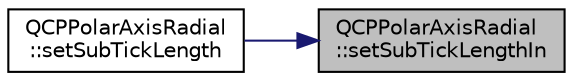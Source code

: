 digraph "QCPPolarAxisRadial::setSubTickLengthIn"
{
 // LATEX_PDF_SIZE
  edge [fontname="Helvetica",fontsize="10",labelfontname="Helvetica",labelfontsize="10"];
  node [fontname="Helvetica",fontsize="10",shape=record];
  rankdir="RL";
  Node1 [label="QCPPolarAxisRadial\l::setSubTickLengthIn",height=0.2,width=0.4,color="black", fillcolor="grey75", style="filled", fontcolor="black",tooltip=" "];
  Node1 -> Node2 [dir="back",color="midnightblue",fontsize="10",style="solid",fontname="Helvetica"];
  Node2 [label="QCPPolarAxisRadial\l::setSubTickLength",height=0.2,width=0.4,color="black", fillcolor="white", style="filled",URL="$classQCPPolarAxisRadial.html#ae3de39f6d88318769698aa035b1e194f",tooltip=" "];
}
